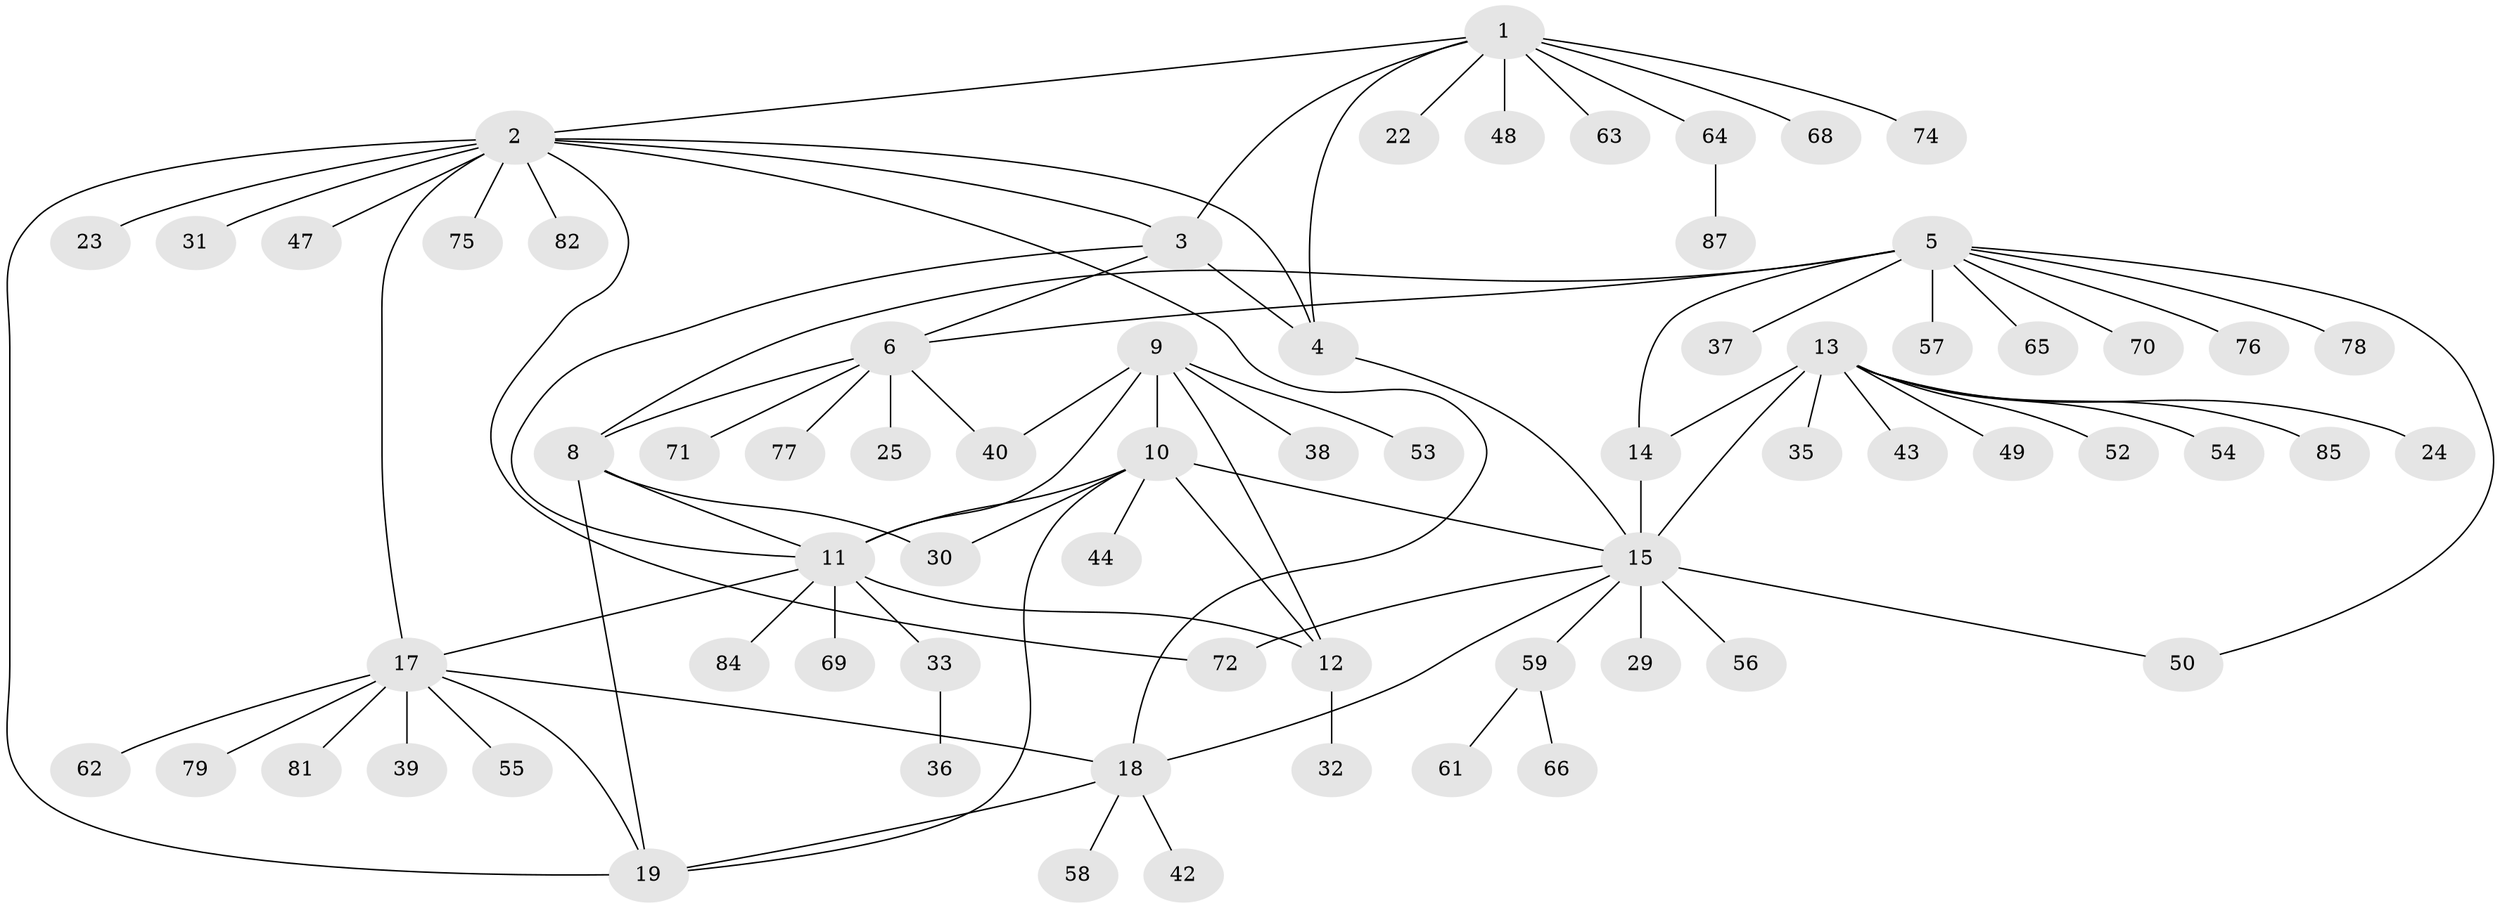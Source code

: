 // original degree distribution, {10: 0.011235955056179775, 7: 0.06741573033707865, 6: 0.011235955056179775, 4: 0.0449438202247191, 12: 0.011235955056179775, 8: 0.02247191011235955, 9: 0.033707865168539325, 5: 0.02247191011235955, 3: 0.033707865168539325, 2: 0.15730337078651685, 1: 0.5842696629213483}
// Generated by graph-tools (version 1.1) at 2025/11/02/27/25 16:11:34]
// undirected, 69 vertices, 90 edges
graph export_dot {
graph [start="1"]
  node [color=gray90,style=filled];
  1 [super="+86"];
  2 [super="+20"];
  3 [super="+51"];
  4;
  5 [super="+89"];
  6 [super="+7"];
  8 [super="+67"];
  9 [super="+28"];
  10 [super="+80"];
  11 [super="+21"];
  12;
  13 [super="+34"];
  14;
  15 [super="+16"];
  17 [super="+27"];
  18 [super="+26"];
  19;
  22 [super="+83"];
  23;
  24;
  25 [super="+41"];
  29;
  30;
  31;
  32;
  33;
  35;
  36;
  37 [super="+60"];
  38 [super="+46"];
  39;
  40 [super="+45"];
  42;
  43;
  44 [super="+88"];
  47;
  48;
  49;
  50;
  52;
  53;
  54;
  55;
  56;
  57;
  58;
  59;
  61;
  62;
  63;
  64;
  65;
  66;
  68;
  69;
  70 [super="+73"];
  71;
  72;
  74;
  75;
  76;
  77;
  78;
  79;
  81;
  82;
  84;
  85;
  87;
  1 -- 2;
  1 -- 3;
  1 -- 4;
  1 -- 22;
  1 -- 48;
  1 -- 63;
  1 -- 64;
  1 -- 68;
  1 -- 74;
  2 -- 3;
  2 -- 4;
  2 -- 47;
  2 -- 72;
  2 -- 82;
  2 -- 17;
  2 -- 19;
  2 -- 18;
  2 -- 23;
  2 -- 75;
  2 -- 31;
  3 -- 4;
  3 -- 6;
  3 -- 11;
  4 -- 15;
  5 -- 6 [weight=2];
  5 -- 8;
  5 -- 14;
  5 -- 37;
  5 -- 50;
  5 -- 57;
  5 -- 65;
  5 -- 70;
  5 -- 76;
  5 -- 78;
  6 -- 8 [weight=2];
  6 -- 25;
  6 -- 77;
  6 -- 71;
  6 -- 40;
  8 -- 11;
  8 -- 19;
  8 -- 30;
  9 -- 10;
  9 -- 11;
  9 -- 12;
  9 -- 38;
  9 -- 40;
  9 -- 53;
  10 -- 11;
  10 -- 12;
  10 -- 15;
  10 -- 19;
  10 -- 30;
  10 -- 44;
  11 -- 12;
  11 -- 84;
  11 -- 33;
  11 -- 69;
  11 -- 17;
  12 -- 32;
  13 -- 14;
  13 -- 15 [weight=2];
  13 -- 24;
  13 -- 35;
  13 -- 49;
  13 -- 52;
  13 -- 85;
  13 -- 43;
  13 -- 54;
  14 -- 15 [weight=2];
  15 -- 56;
  15 -- 72;
  15 -- 18;
  15 -- 50;
  15 -- 59;
  15 -- 29;
  17 -- 18;
  17 -- 19;
  17 -- 39;
  17 -- 55;
  17 -- 62;
  17 -- 79;
  17 -- 81;
  18 -- 19;
  18 -- 42;
  18 -- 58;
  33 -- 36;
  59 -- 61;
  59 -- 66;
  64 -- 87;
}
